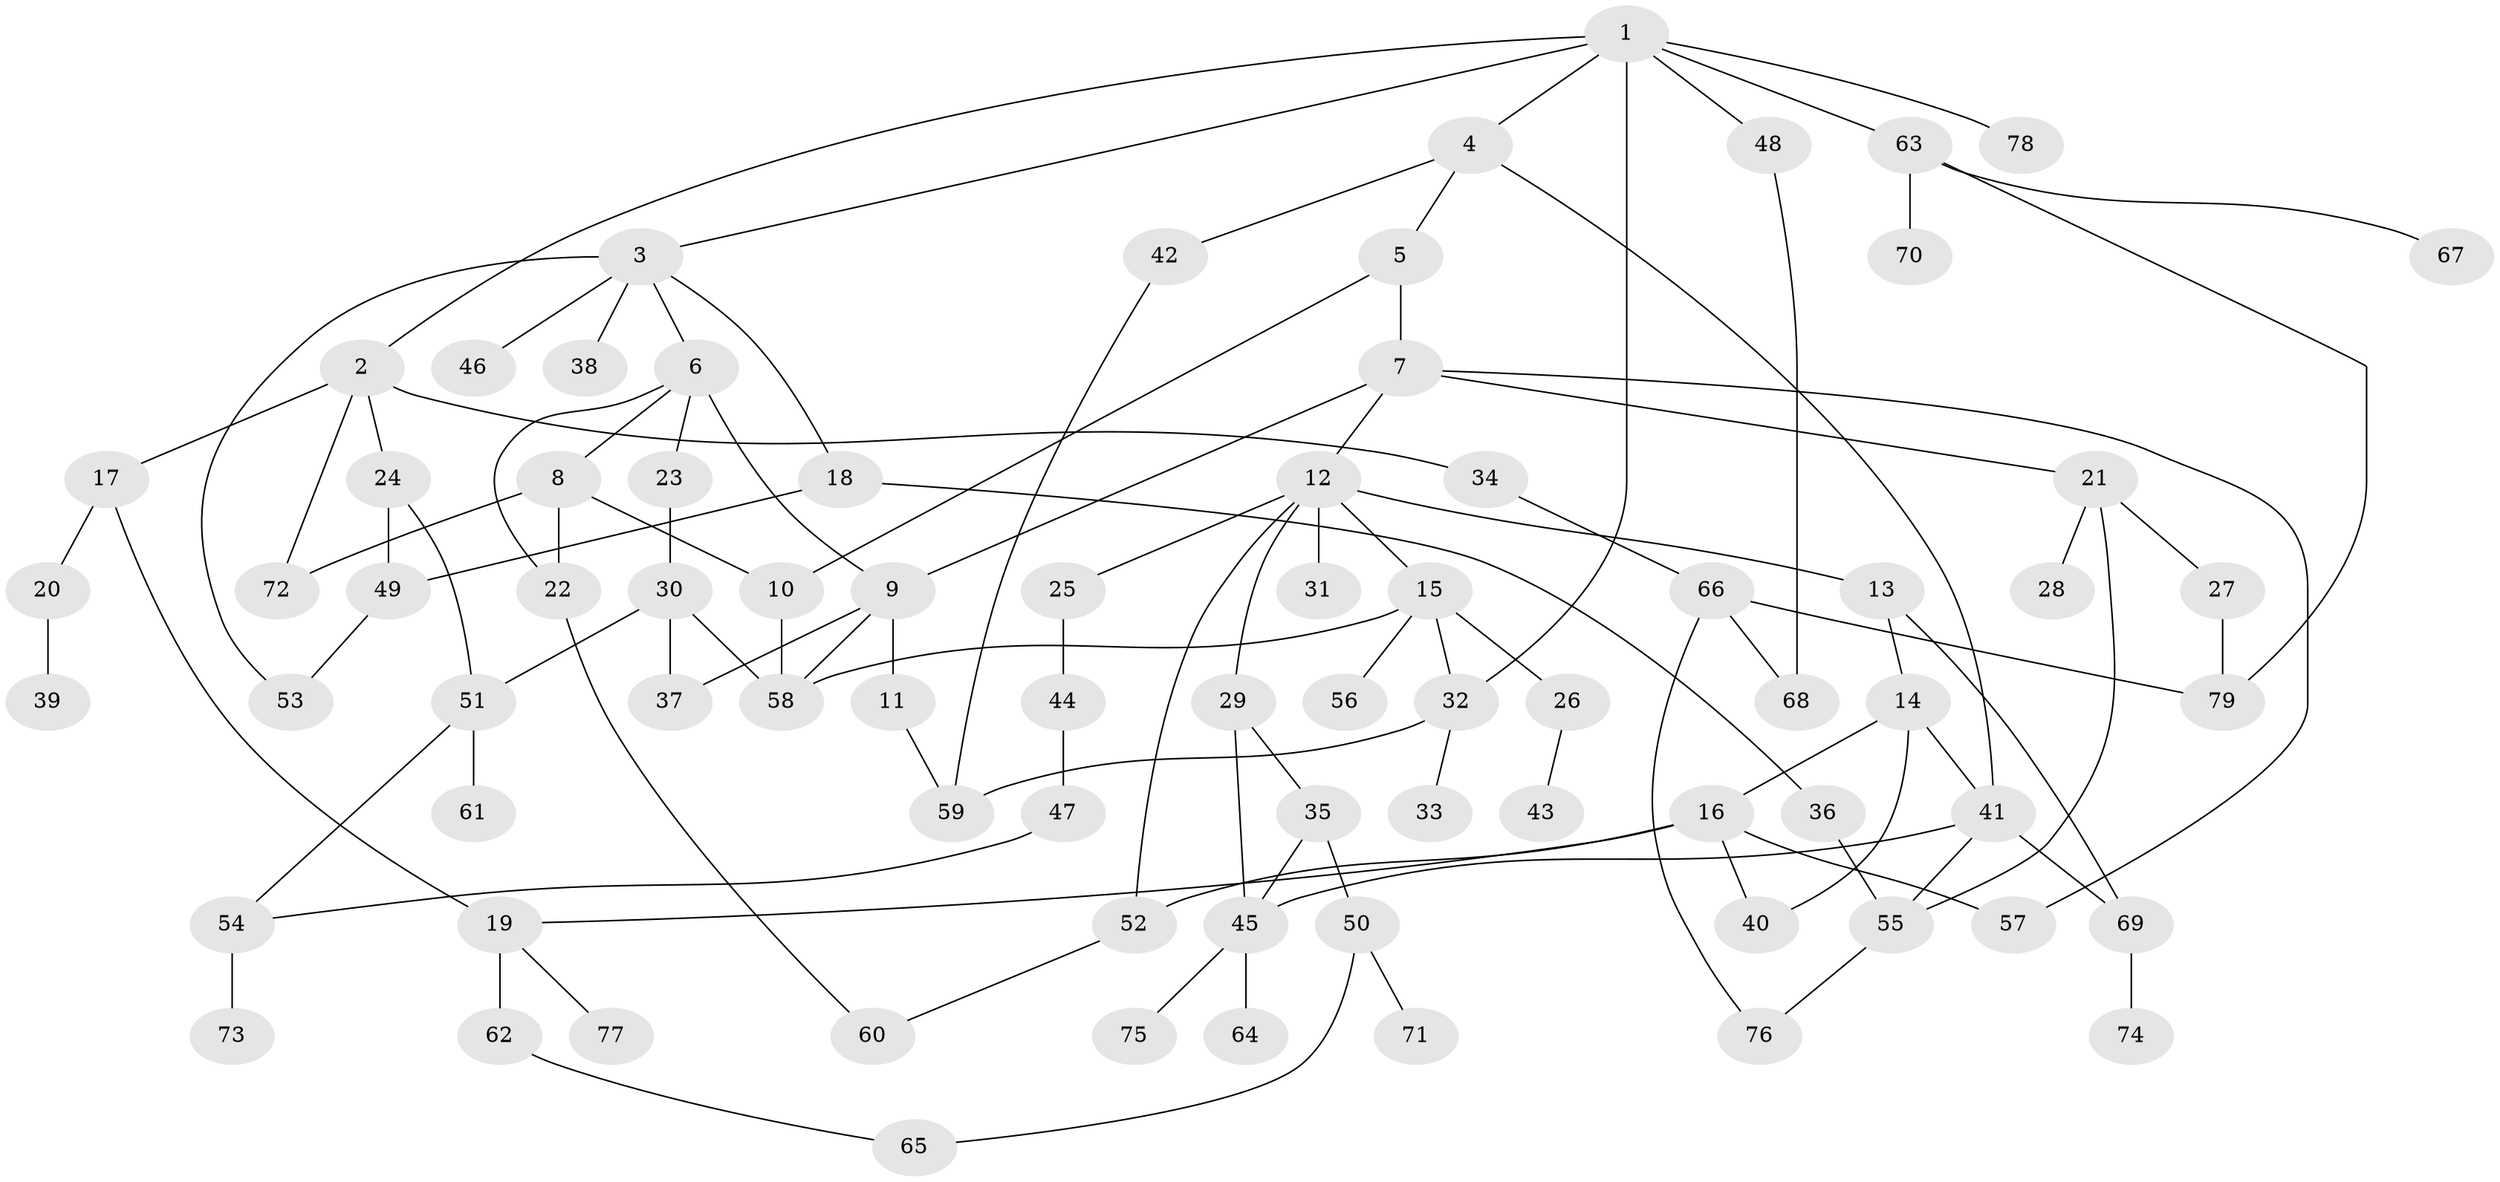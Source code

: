 // Generated by graph-tools (version 1.1) at 2025/13/03/09/25 04:13:25]
// undirected, 79 vertices, 109 edges
graph export_dot {
graph [start="1"]
  node [color=gray90,style=filled];
  1;
  2;
  3;
  4;
  5;
  6;
  7;
  8;
  9;
  10;
  11;
  12;
  13;
  14;
  15;
  16;
  17;
  18;
  19;
  20;
  21;
  22;
  23;
  24;
  25;
  26;
  27;
  28;
  29;
  30;
  31;
  32;
  33;
  34;
  35;
  36;
  37;
  38;
  39;
  40;
  41;
  42;
  43;
  44;
  45;
  46;
  47;
  48;
  49;
  50;
  51;
  52;
  53;
  54;
  55;
  56;
  57;
  58;
  59;
  60;
  61;
  62;
  63;
  64;
  65;
  66;
  67;
  68;
  69;
  70;
  71;
  72;
  73;
  74;
  75;
  76;
  77;
  78;
  79;
  1 -- 2;
  1 -- 3;
  1 -- 4;
  1 -- 32;
  1 -- 48;
  1 -- 63;
  1 -- 78;
  2 -- 17;
  2 -- 24;
  2 -- 34;
  2 -- 72;
  3 -- 6;
  3 -- 18;
  3 -- 38;
  3 -- 46;
  3 -- 53;
  4 -- 5;
  4 -- 41;
  4 -- 42;
  5 -- 7;
  5 -- 10;
  6 -- 8;
  6 -- 23;
  6 -- 22;
  6 -- 9;
  7 -- 9;
  7 -- 12;
  7 -- 21;
  7 -- 57;
  8 -- 22;
  8 -- 72;
  8 -- 10;
  9 -- 11;
  9 -- 37;
  9 -- 58;
  10 -- 58;
  11 -- 59;
  12 -- 13;
  12 -- 15;
  12 -- 25;
  12 -- 29;
  12 -- 31;
  12 -- 52;
  13 -- 14;
  13 -- 69;
  14 -- 16;
  14 -- 41;
  14 -- 40;
  15 -- 26;
  15 -- 56;
  15 -- 58;
  15 -- 32;
  16 -- 40;
  16 -- 52;
  16 -- 57;
  16 -- 19;
  17 -- 19;
  17 -- 20;
  18 -- 36;
  18 -- 49;
  19 -- 62;
  19 -- 77;
  20 -- 39;
  21 -- 27;
  21 -- 28;
  21 -- 55;
  22 -- 60;
  23 -- 30;
  24 -- 49;
  24 -- 51;
  25 -- 44;
  26 -- 43;
  27 -- 79;
  29 -- 35;
  29 -- 45;
  30 -- 37;
  30 -- 51;
  30 -- 58;
  32 -- 33;
  32 -- 59;
  34 -- 66;
  35 -- 50;
  35 -- 45;
  36 -- 55;
  41 -- 69;
  41 -- 45;
  41 -- 55;
  42 -- 59;
  44 -- 47;
  45 -- 64;
  45 -- 75;
  47 -- 54;
  48 -- 68;
  49 -- 53;
  50 -- 65;
  50 -- 71;
  51 -- 61;
  51 -- 54;
  52 -- 60;
  54 -- 73;
  55 -- 76;
  62 -- 65;
  63 -- 67;
  63 -- 70;
  63 -- 79;
  66 -- 79;
  66 -- 76;
  66 -- 68;
  69 -- 74;
}
